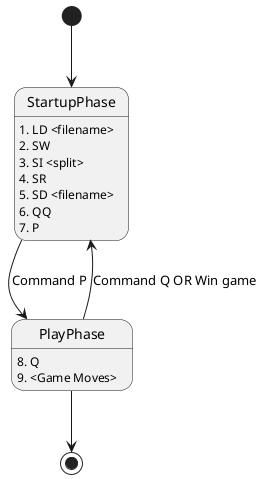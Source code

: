 @startuml

[*] --> StartupPhase


StartupPhase --> PlayPhase : Command P 
StartupPhase : 1. LD <filename>
StartupPhase : 2. SW
StartupPhase : 3. SI <split>
StartupPhase : 4. SR
StartupPhase : 5. SD <filename>
StartupPhase : 6. QQ
StartupPhase : 7. P
PlayPhase --> [*]
PlayPhase : 8. Q
PlayPhase : 9. <Game Moves>
PlayPhase --> StartupPhase : Command Q OR Win game


@enduml
